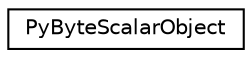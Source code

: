 digraph "Graphical Class Hierarchy"
{
 // LATEX_PDF_SIZE
  edge [fontname="Helvetica",fontsize="10",labelfontname="Helvetica",labelfontsize="10"];
  node [fontname="Helvetica",fontsize="10",shape=record];
  rankdir="LR";
  Node0 [label="PyByteScalarObject",height=0.2,width=0.4,color="black", fillcolor="white", style="filled",URL="$structPyByteScalarObject.html",tooltip=" "];
}
